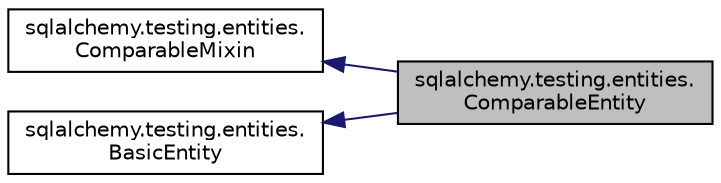 digraph "sqlalchemy.testing.entities.ComparableEntity"
{
 // LATEX_PDF_SIZE
  edge [fontname="Helvetica",fontsize="10",labelfontname="Helvetica",labelfontsize="10"];
  node [fontname="Helvetica",fontsize="10",shape=record];
  rankdir="LR";
  Node1 [label="sqlalchemy.testing.entities.\lComparableEntity",height=0.2,width=0.4,color="black", fillcolor="grey75", style="filled", fontcolor="black",tooltip=" "];
  Node2 -> Node1 [dir="back",color="midnightblue",fontsize="10",style="solid",fontname="Helvetica"];
  Node2 [label="sqlalchemy.testing.entities.\lComparableMixin",height=0.2,width=0.4,color="black", fillcolor="white", style="filled",URL="$classsqlalchemy_1_1testing_1_1entities_1_1ComparableMixin.html",tooltip=" "];
  Node3 -> Node1 [dir="back",color="midnightblue",fontsize="10",style="solid",fontname="Helvetica"];
  Node3 [label="sqlalchemy.testing.entities.\lBasicEntity",height=0.2,width=0.4,color="black", fillcolor="white", style="filled",URL="$classsqlalchemy_1_1testing_1_1entities_1_1BasicEntity.html",tooltip=" "];
}
